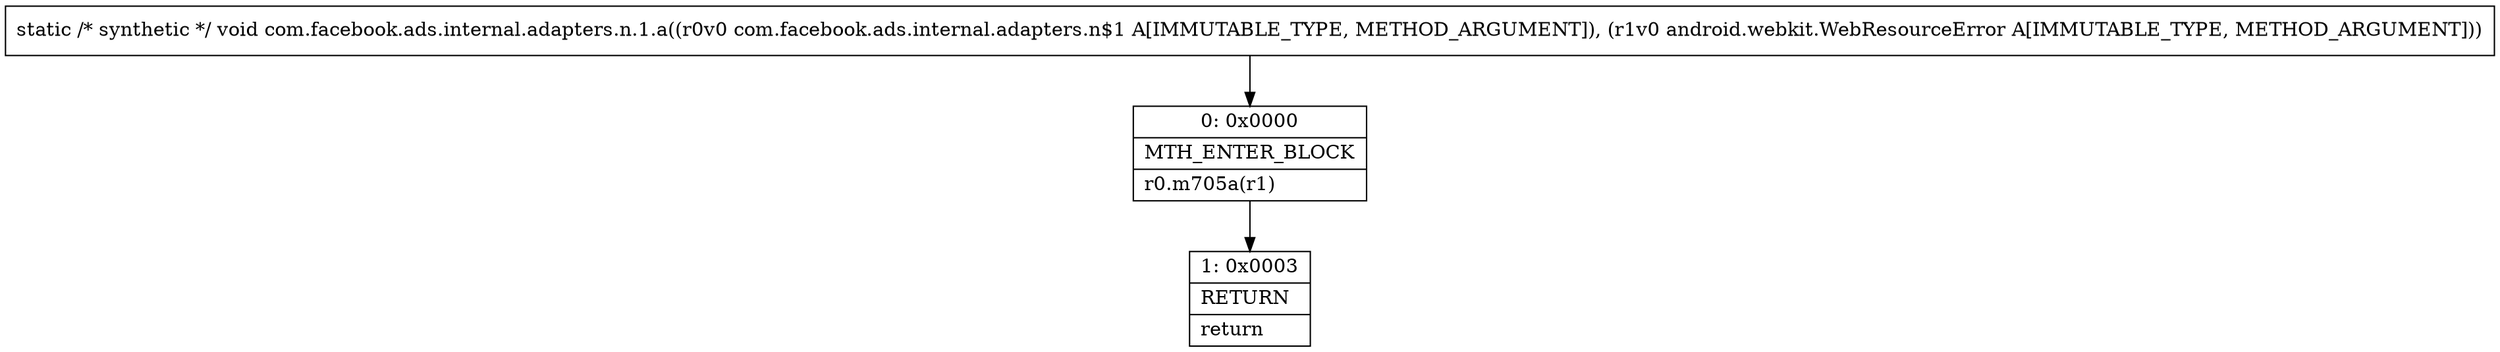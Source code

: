 digraph "CFG forcom.facebook.ads.internal.adapters.n.1.a(Lcom\/facebook\/ads\/internal\/adapters\/n$1;Landroid\/webkit\/WebResourceError;)V" {
Node_0 [shape=record,label="{0\:\ 0x0000|MTH_ENTER_BLOCK\l|r0.m705a(r1)\l}"];
Node_1 [shape=record,label="{1\:\ 0x0003|RETURN\l|return\l}"];
MethodNode[shape=record,label="{static \/* synthetic *\/ void com.facebook.ads.internal.adapters.n.1.a((r0v0 com.facebook.ads.internal.adapters.n$1 A[IMMUTABLE_TYPE, METHOD_ARGUMENT]), (r1v0 android.webkit.WebResourceError A[IMMUTABLE_TYPE, METHOD_ARGUMENT])) }"];
MethodNode -> Node_0;
Node_0 -> Node_1;
}


